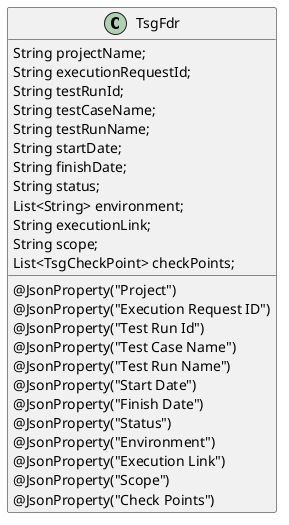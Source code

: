 @startuml
class TsgFdr{
    @JsonProperty("Project")
     String projectName;
    @JsonProperty("Execution Request ID")
     String executionRequestId;
    @JsonProperty("Test Run Id")
     String testRunId;
    @JsonProperty("Test Case Name")
     String testCaseName;
    @JsonProperty("Test Run Name")
     String testRunName;
    @JsonProperty("Start Date")
     String startDate;
    @JsonProperty("Finish Date")
     String finishDate;
    @JsonProperty("Status")
     String status;
    @JsonProperty("Environment")
     List<String> environment;
    @JsonProperty("Execution Link")
     String executionLink;
    @JsonProperty("Scope")
     String scope;
    @JsonProperty("Check Points")
     List<TsgCheckPoint> checkPoints;
}
@enduml